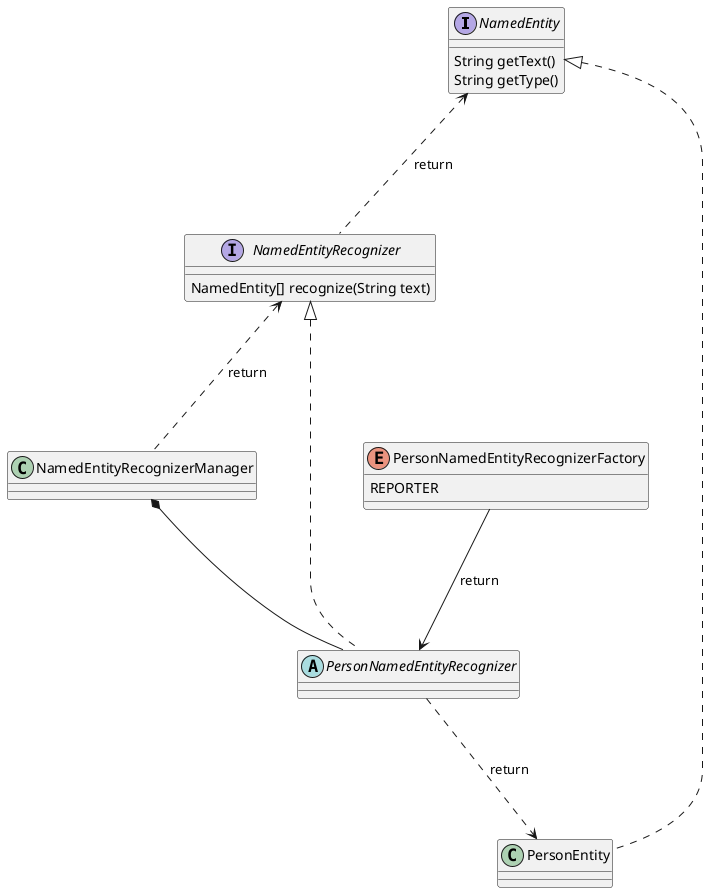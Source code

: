 @startuml

Interface NamedEntity{
    String getText()
    String getType()
}

Interface NamedEntityRecognizer{
    NamedEntity[] recognize(String text)
}
Class NamedEntityRecognizerManager
Abstract PersonNamedEntityRecognizer
Class PersonEntity
Enum PersonNamedEntityRecognizerFactory{
    REPORTER

}

PersonNamedEntityRecognizer ...> PersonEntity : return
PersonNamedEntityRecognizerFactory ---> PersonNamedEntityRecognizer : return
NamedEntity <... NamedEntityRecognizer : return
NamedEntity <|... PersonEntity
NamedEntityRecognizerManager *--- PersonNamedEntityRecognizer
NamedEntityRecognizer <... NamedEntityRecognizerManager: return
NamedEntityRecognizer <|... PersonNamedEntityRecognizer


@enduml